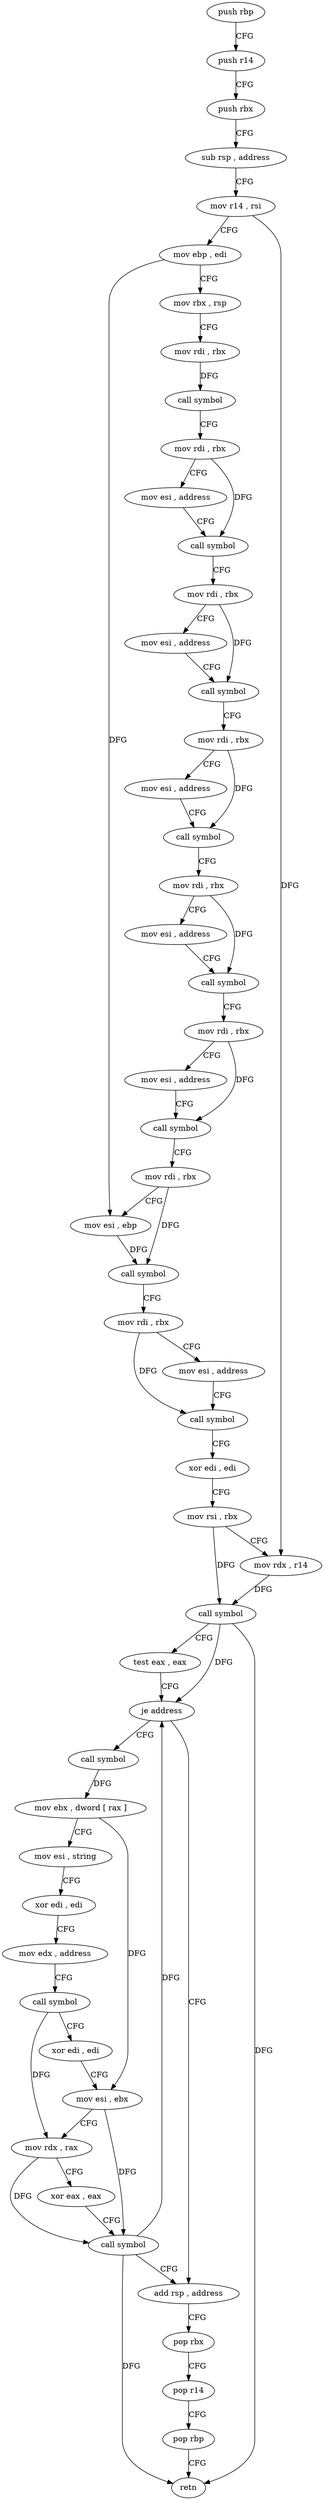 digraph "func" {
"4204112" [label = "push rbp" ]
"4204113" [label = "push r14" ]
"4204115" [label = "push rbx" ]
"4204116" [label = "sub rsp , address" ]
"4204123" [label = "mov r14 , rsi" ]
"4204126" [label = "mov ebp , edi" ]
"4204128" [label = "mov rbx , rsp" ]
"4204131" [label = "mov rdi , rbx" ]
"4204134" [label = "call symbol" ]
"4204139" [label = "mov rdi , rbx" ]
"4204142" [label = "mov esi , address" ]
"4204147" [label = "call symbol" ]
"4204152" [label = "mov rdi , rbx" ]
"4204155" [label = "mov esi , address" ]
"4204160" [label = "call symbol" ]
"4204165" [label = "mov rdi , rbx" ]
"4204168" [label = "mov esi , address" ]
"4204173" [label = "call symbol" ]
"4204178" [label = "mov rdi , rbx" ]
"4204181" [label = "mov esi , address" ]
"4204186" [label = "call symbol" ]
"4204191" [label = "mov rdi , rbx" ]
"4204194" [label = "mov esi , address" ]
"4204199" [label = "call symbol" ]
"4204204" [label = "mov rdi , rbx" ]
"4204207" [label = "mov esi , ebp" ]
"4204209" [label = "call symbol" ]
"4204214" [label = "mov rdi , rbx" ]
"4204217" [label = "mov esi , address" ]
"4204222" [label = "call symbol" ]
"4204227" [label = "xor edi , edi" ]
"4204229" [label = "mov rsi , rbx" ]
"4204232" [label = "mov rdx , r14" ]
"4204235" [label = "call symbol" ]
"4204240" [label = "test eax , eax" ]
"4204242" [label = "je address" ]
"4204282" [label = "add rsp , address" ]
"4204244" [label = "call symbol" ]
"4204289" [label = "pop rbx" ]
"4204290" [label = "pop r14" ]
"4204292" [label = "pop rbp" ]
"4204293" [label = "retn" ]
"4204249" [label = "mov ebx , dword [ rax ]" ]
"4204251" [label = "mov esi , string" ]
"4204256" [label = "xor edi , edi" ]
"4204258" [label = "mov edx , address" ]
"4204263" [label = "call symbol" ]
"4204268" [label = "xor edi , edi" ]
"4204270" [label = "mov esi , ebx" ]
"4204272" [label = "mov rdx , rax" ]
"4204275" [label = "xor eax , eax" ]
"4204277" [label = "call symbol" ]
"4204112" -> "4204113" [ label = "CFG" ]
"4204113" -> "4204115" [ label = "CFG" ]
"4204115" -> "4204116" [ label = "CFG" ]
"4204116" -> "4204123" [ label = "CFG" ]
"4204123" -> "4204126" [ label = "CFG" ]
"4204123" -> "4204232" [ label = "DFG" ]
"4204126" -> "4204128" [ label = "CFG" ]
"4204126" -> "4204207" [ label = "DFG" ]
"4204128" -> "4204131" [ label = "CFG" ]
"4204131" -> "4204134" [ label = "DFG" ]
"4204134" -> "4204139" [ label = "CFG" ]
"4204139" -> "4204142" [ label = "CFG" ]
"4204139" -> "4204147" [ label = "DFG" ]
"4204142" -> "4204147" [ label = "CFG" ]
"4204147" -> "4204152" [ label = "CFG" ]
"4204152" -> "4204155" [ label = "CFG" ]
"4204152" -> "4204160" [ label = "DFG" ]
"4204155" -> "4204160" [ label = "CFG" ]
"4204160" -> "4204165" [ label = "CFG" ]
"4204165" -> "4204168" [ label = "CFG" ]
"4204165" -> "4204173" [ label = "DFG" ]
"4204168" -> "4204173" [ label = "CFG" ]
"4204173" -> "4204178" [ label = "CFG" ]
"4204178" -> "4204181" [ label = "CFG" ]
"4204178" -> "4204186" [ label = "DFG" ]
"4204181" -> "4204186" [ label = "CFG" ]
"4204186" -> "4204191" [ label = "CFG" ]
"4204191" -> "4204194" [ label = "CFG" ]
"4204191" -> "4204199" [ label = "DFG" ]
"4204194" -> "4204199" [ label = "CFG" ]
"4204199" -> "4204204" [ label = "CFG" ]
"4204204" -> "4204207" [ label = "CFG" ]
"4204204" -> "4204209" [ label = "DFG" ]
"4204207" -> "4204209" [ label = "DFG" ]
"4204209" -> "4204214" [ label = "CFG" ]
"4204214" -> "4204217" [ label = "CFG" ]
"4204214" -> "4204222" [ label = "DFG" ]
"4204217" -> "4204222" [ label = "CFG" ]
"4204222" -> "4204227" [ label = "CFG" ]
"4204227" -> "4204229" [ label = "CFG" ]
"4204229" -> "4204232" [ label = "CFG" ]
"4204229" -> "4204235" [ label = "DFG" ]
"4204232" -> "4204235" [ label = "DFG" ]
"4204235" -> "4204240" [ label = "CFG" ]
"4204235" -> "4204242" [ label = "DFG" ]
"4204235" -> "4204293" [ label = "DFG" ]
"4204240" -> "4204242" [ label = "CFG" ]
"4204242" -> "4204282" [ label = "CFG" ]
"4204242" -> "4204244" [ label = "CFG" ]
"4204282" -> "4204289" [ label = "CFG" ]
"4204244" -> "4204249" [ label = "DFG" ]
"4204289" -> "4204290" [ label = "CFG" ]
"4204290" -> "4204292" [ label = "CFG" ]
"4204292" -> "4204293" [ label = "CFG" ]
"4204249" -> "4204251" [ label = "CFG" ]
"4204249" -> "4204270" [ label = "DFG" ]
"4204251" -> "4204256" [ label = "CFG" ]
"4204256" -> "4204258" [ label = "CFG" ]
"4204258" -> "4204263" [ label = "CFG" ]
"4204263" -> "4204268" [ label = "CFG" ]
"4204263" -> "4204272" [ label = "DFG" ]
"4204268" -> "4204270" [ label = "CFG" ]
"4204270" -> "4204272" [ label = "CFG" ]
"4204270" -> "4204277" [ label = "DFG" ]
"4204272" -> "4204275" [ label = "CFG" ]
"4204272" -> "4204277" [ label = "DFG" ]
"4204275" -> "4204277" [ label = "CFG" ]
"4204277" -> "4204282" [ label = "CFG" ]
"4204277" -> "4204242" [ label = "DFG" ]
"4204277" -> "4204293" [ label = "DFG" ]
}
